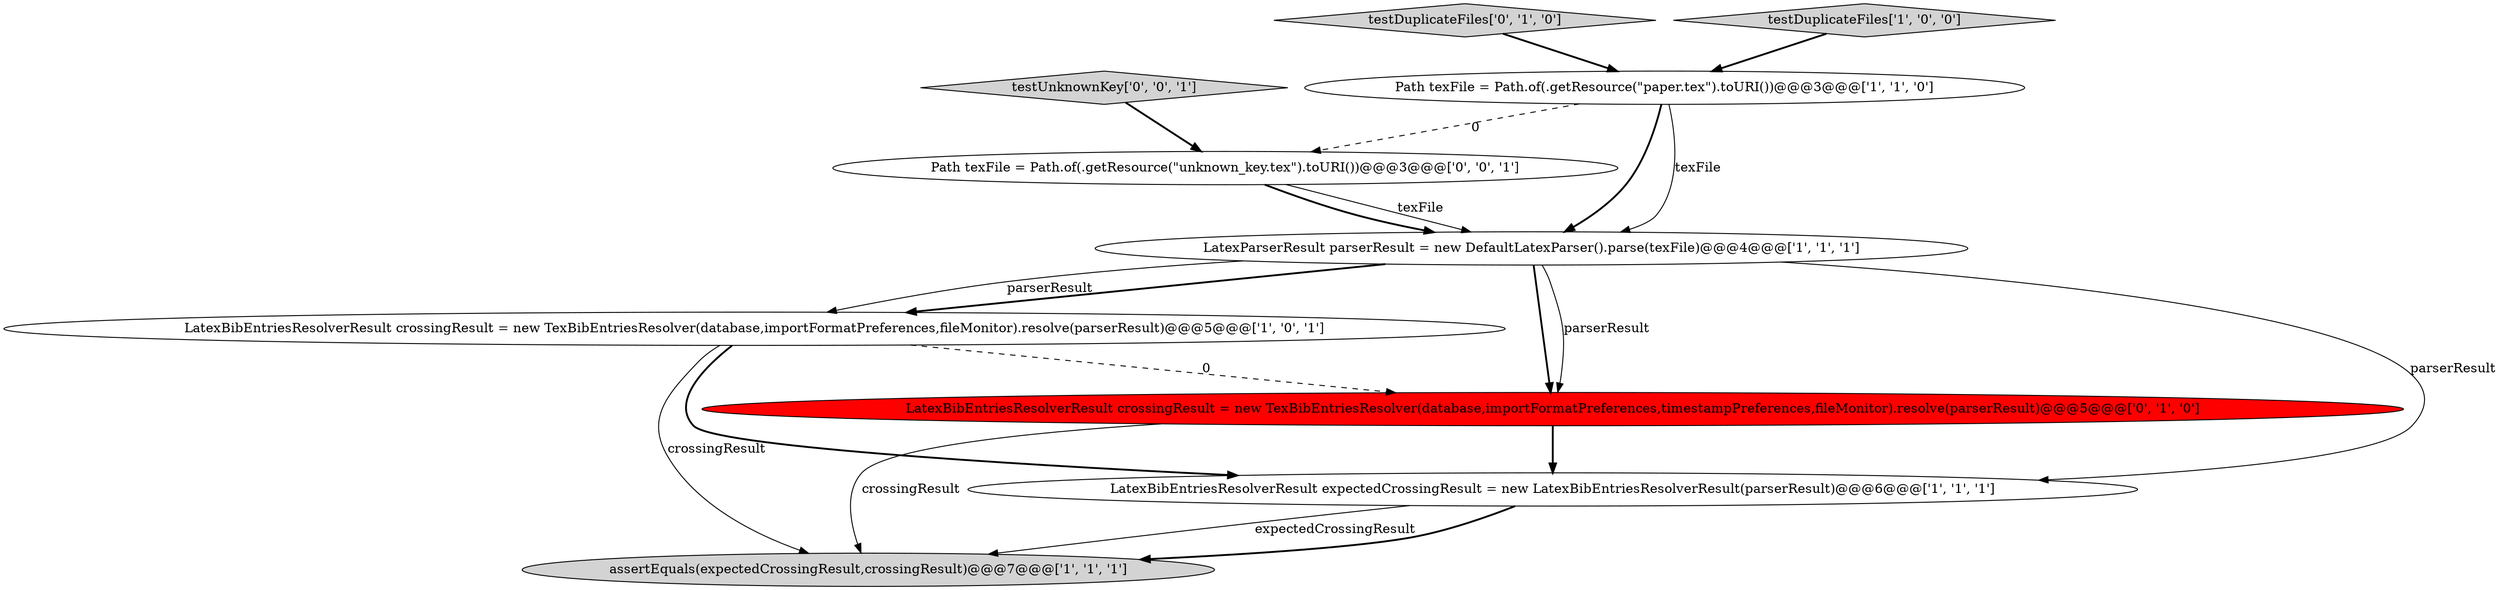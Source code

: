 digraph {
0 [style = filled, label = "LatexBibEntriesResolverResult expectedCrossingResult = new LatexBibEntriesResolverResult(parserResult)@@@6@@@['1', '1', '1']", fillcolor = white, shape = ellipse image = "AAA0AAABBB1BBB"];
7 [style = filled, label = "testDuplicateFiles['0', '1', '0']", fillcolor = lightgray, shape = diamond image = "AAA0AAABBB2BBB"];
4 [style = filled, label = "assertEquals(expectedCrossingResult,crossingResult)@@@7@@@['1', '1', '1']", fillcolor = lightgray, shape = ellipse image = "AAA0AAABBB1BBB"];
5 [style = filled, label = "LatexParserResult parserResult = new DefaultLatexParser().parse(texFile)@@@4@@@['1', '1', '1']", fillcolor = white, shape = ellipse image = "AAA0AAABBB1BBB"];
6 [style = filled, label = "LatexBibEntriesResolverResult crossingResult = new TexBibEntriesResolver(database,importFormatPreferences,timestampPreferences,fileMonitor).resolve(parserResult)@@@5@@@['0', '1', '0']", fillcolor = red, shape = ellipse image = "AAA1AAABBB2BBB"];
1 [style = filled, label = "LatexBibEntriesResolverResult crossingResult = new TexBibEntriesResolver(database,importFormatPreferences,fileMonitor).resolve(parserResult)@@@5@@@['1', '0', '1']", fillcolor = white, shape = ellipse image = "AAA0AAABBB1BBB"];
8 [style = filled, label = "Path texFile = Path.of(.getResource(\"unknown_key.tex\").toURI())@@@3@@@['0', '0', '1']", fillcolor = white, shape = ellipse image = "AAA0AAABBB3BBB"];
2 [style = filled, label = "Path texFile = Path.of(.getResource(\"paper.tex\").toURI())@@@3@@@['1', '1', '0']", fillcolor = white, shape = ellipse image = "AAA0AAABBB1BBB"];
9 [style = filled, label = "testUnknownKey['0', '0', '1']", fillcolor = lightgray, shape = diamond image = "AAA0AAABBB3BBB"];
3 [style = filled, label = "testDuplicateFiles['1', '0', '0']", fillcolor = lightgray, shape = diamond image = "AAA0AAABBB1BBB"];
5->1 [style = bold, label=""];
5->0 [style = solid, label="parserResult"];
6->4 [style = solid, label="crossingResult"];
2->5 [style = solid, label="texFile"];
6->0 [style = bold, label=""];
1->0 [style = bold, label=""];
5->6 [style = bold, label=""];
3->2 [style = bold, label=""];
8->5 [style = solid, label="texFile"];
0->4 [style = solid, label="expectedCrossingResult"];
8->5 [style = bold, label=""];
0->4 [style = bold, label=""];
9->8 [style = bold, label=""];
1->4 [style = solid, label="crossingResult"];
5->1 [style = solid, label="parserResult"];
7->2 [style = bold, label=""];
1->6 [style = dashed, label="0"];
2->8 [style = dashed, label="0"];
5->6 [style = solid, label="parserResult"];
2->5 [style = bold, label=""];
}
